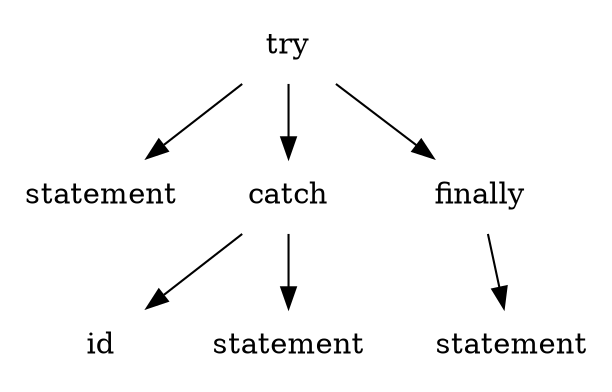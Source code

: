 digraph L0 {
        size = "5,3";
        ordering=out;
        node [shape = plaintext];
        statement1 [label=statement];
        statement3 [label=statement];
        try -> {statement1 catch finally};
        catch -> {id statement};
        finally -> {statement3};
}
